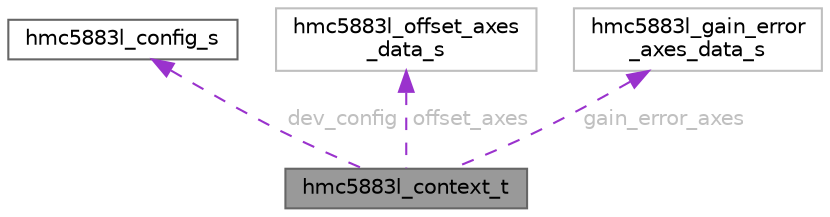 digraph "hmc5883l_context_t"
{
 // LATEX_PDF_SIZE
  bgcolor="transparent";
  edge [fontname=Helvetica,fontsize=10,labelfontname=Helvetica,labelfontsize=10];
  node [fontname=Helvetica,fontsize=10,shape=box,height=0.2,width=0.4];
  Node1 [id="Node000001",label="hmc5883l_context_t",height=0.2,width=0.4,color="gray40", fillcolor="grey60", style="filled", fontcolor="black",tooltip="HMC5883L context structure."];
  Node2 -> Node1 [id="edge1_Node000001_Node000002",dir="back",color="darkorchid3",style="dashed",tooltip=" ",label=" dev_config",fontcolor="grey" ];
  Node2 [id="Node000002",label="hmc5883l_config_s",height=0.2,width=0.4,color="gray40", fillcolor="white", style="filled",URL="$structhmc5883l__config__s.html",tooltip="HMC5883L device configuration structure."];
  Node3 -> Node1 [id="edge2_Node000001_Node000003",dir="back",color="darkorchid3",style="dashed",tooltip=" ",label=" offset_axes",fontcolor="grey" ];
  Node3 [id="Node000003",label="hmc5883l_offset_axes\l_data_s",height=0.2,width=0.4,color="grey75", fillcolor="white", style="filled",URL="$structhmc5883l__offset__axes__data__s.html",tooltip=" "];
  Node4 -> Node1 [id="edge3_Node000001_Node000004",dir="back",color="darkorchid3",style="dashed",tooltip=" ",label=" gain_error_axes",fontcolor="grey" ];
  Node4 [id="Node000004",label="hmc5883l_gain_error\l_axes_data_s",height=0.2,width=0.4,color="grey75", fillcolor="white", style="filled",URL="$structhmc5883l__gain__error__axes__data__s.html",tooltip=" "];
}
